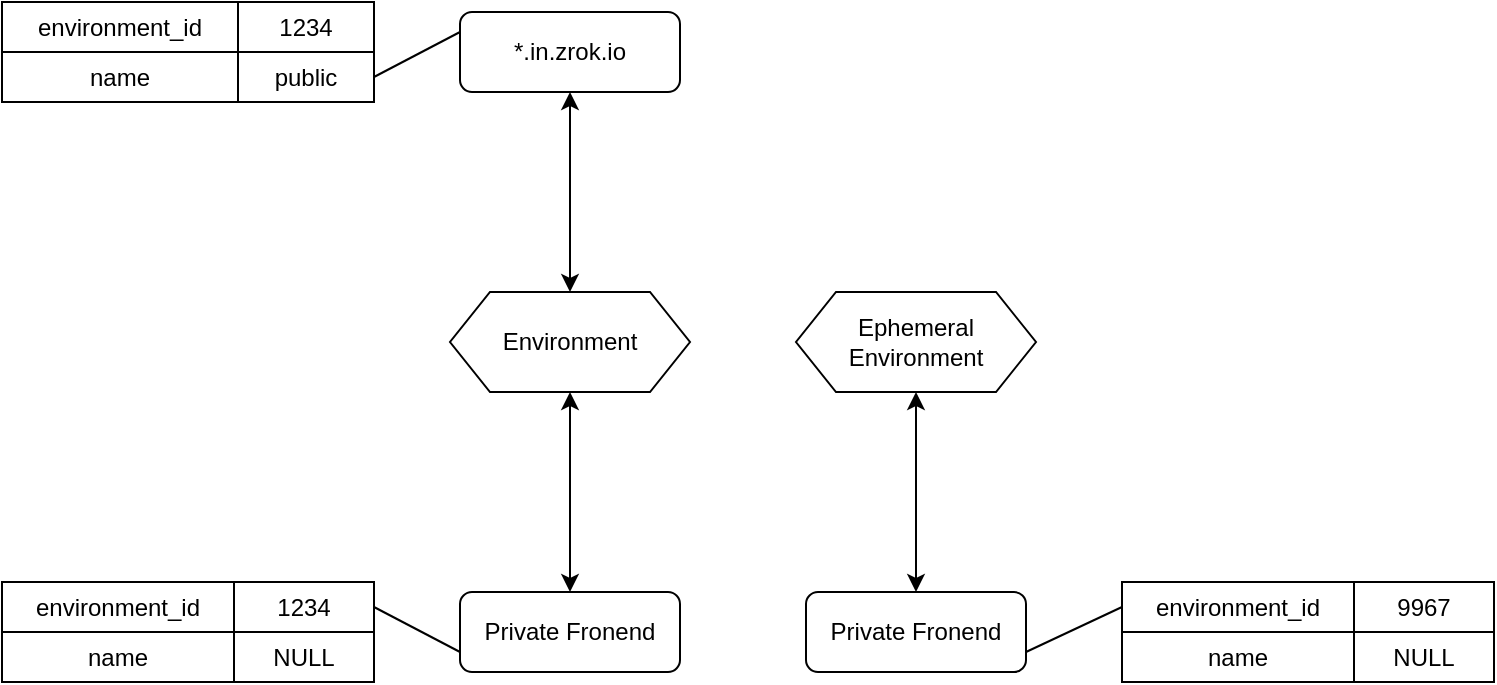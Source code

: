 <mxfile version="20.3.0" type="device"><diagram id="oqxypaCZoQuY0yNYre-9" name="Page-1"><mxGraphModel dx="847" dy="723" grid="1" gridSize="10" guides="1" tooltips="1" connect="1" arrows="1" fold="1" page="1" pageScale="1" pageWidth="850" pageHeight="500" math="0" shadow="0"><root><mxCell id="0"/><mxCell id="1" parent="0"/><mxCell id="8v-Cq6LCKsPsZauSviBj-1" value="*.in.zrok.io" style="rounded=1;whiteSpace=wrap;html=1;" parent="1" vertex="1"><mxGeometry x="281" y="85" width="110" height="40" as="geometry"/></mxCell><mxCell id="8v-Cq6LCKsPsZauSviBj-4" value="Private Fronend" style="rounded=1;whiteSpace=wrap;html=1;" parent="1" vertex="1"><mxGeometry x="281" y="375" width="110" height="40" as="geometry"/></mxCell><mxCell id="8v-Cq6LCKsPsZauSviBj-5" value="" style="endArrow=classic;startArrow=classic;html=1;rounded=0;exitX=0.5;exitY=0;exitDx=0;exitDy=0;entryX=0.5;entryY=1;entryDx=0;entryDy=0;" parent="1" source="8v-Cq6LCKsPsZauSviBj-4" target="8v-Cq6LCKsPsZauSviBj-6" edge="1"><mxGeometry width="50" height="50" relative="1" as="geometry"><mxPoint x="521" y="375" as="sourcePoint"/><mxPoint x="337.92" y="277.64" as="targetPoint"/></mxGeometry></mxCell><mxCell id="8v-Cq6LCKsPsZauSviBj-6" value="Environment" style="shape=hexagon;perimeter=hexagonPerimeter2;whiteSpace=wrap;html=1;fixedSize=1;size=20;" parent="1" vertex="1"><mxGeometry x="276" y="225" width="120" height="50" as="geometry"/></mxCell><mxCell id="8v-Cq6LCKsPsZauSviBj-8" value="Ephemeral&lt;br&gt;Environment" style="shape=hexagon;perimeter=hexagonPerimeter2;whiteSpace=wrap;html=1;fixedSize=1;size=20;" parent="1" vertex="1"><mxGeometry x="449" y="225" width="120" height="50" as="geometry"/></mxCell><mxCell id="8v-Cq6LCKsPsZauSviBj-9" value="Private Fronend" style="rounded=1;whiteSpace=wrap;html=1;" parent="1" vertex="1"><mxGeometry x="454" y="375" width="110" height="40" as="geometry"/></mxCell><mxCell id="8v-Cq6LCKsPsZauSviBj-10" value="" style="endArrow=classic;startArrow=classic;html=1;rounded=0;entryX=0.5;entryY=1;entryDx=0;entryDy=0;exitX=0.5;exitY=0;exitDx=0;exitDy=0;" parent="1" source="8v-Cq6LCKsPsZauSviBj-9" target="8v-Cq6LCKsPsZauSviBj-8" edge="1"><mxGeometry width="50" height="50" relative="1" as="geometry"><mxPoint x="699" y="330" as="sourcePoint"/><mxPoint x="749" y="280" as="targetPoint"/></mxGeometry></mxCell><mxCell id="8v-Cq6LCKsPsZauSviBj-12" value="" style="shape=table;startSize=0;container=1;collapsible=0;childLayout=tableLayout;" parent="1" vertex="1"><mxGeometry x="52" y="80" width="186" height="50" as="geometry"/></mxCell><mxCell id="8v-Cq6LCKsPsZauSviBj-13" value="" style="shape=tableRow;horizontal=0;startSize=0;swimlaneHead=0;swimlaneBody=0;top=0;left=0;bottom=0;right=0;collapsible=0;dropTarget=0;fillColor=none;points=[[0,0.5],[1,0.5]];portConstraint=eastwest;" parent="8v-Cq6LCKsPsZauSviBj-12" vertex="1"><mxGeometry width="186" height="25" as="geometry"/></mxCell><mxCell id="8v-Cq6LCKsPsZauSviBj-14" value="environment_id" style="shape=partialRectangle;html=1;whiteSpace=wrap;connectable=0;overflow=hidden;fillColor=none;top=0;left=0;bottom=0;right=0;pointerEvents=1;align=center;" parent="8v-Cq6LCKsPsZauSviBj-13" vertex="1"><mxGeometry width="118" height="25" as="geometry"><mxRectangle width="118" height="25" as="alternateBounds"/></mxGeometry></mxCell><mxCell id="8v-Cq6LCKsPsZauSviBj-15" value="1234" style="shape=partialRectangle;html=1;whiteSpace=wrap;connectable=0;overflow=hidden;fillColor=none;top=0;left=0;bottom=0;right=0;pointerEvents=1;" parent="8v-Cq6LCKsPsZauSviBj-13" vertex="1"><mxGeometry x="118" width="68" height="25" as="geometry"><mxRectangle width="68" height="25" as="alternateBounds"/></mxGeometry></mxCell><mxCell id="qLXkCC6SBN2zB3pRi5zM-1" style="shape=tableRow;horizontal=0;startSize=0;swimlaneHead=0;swimlaneBody=0;top=0;left=0;bottom=0;right=0;collapsible=0;dropTarget=0;fillColor=none;points=[[0,0.5],[1,0.5]];portConstraint=eastwest;" parent="8v-Cq6LCKsPsZauSviBj-12" vertex="1"><mxGeometry y="25" width="186" height="25" as="geometry"/></mxCell><mxCell id="qLXkCC6SBN2zB3pRi5zM-2" value="name" style="shape=partialRectangle;html=1;whiteSpace=wrap;connectable=0;overflow=hidden;fillColor=none;top=0;left=0;bottom=0;right=0;pointerEvents=1;" parent="qLXkCC6SBN2zB3pRi5zM-1" vertex="1"><mxGeometry width="118" height="25" as="geometry"><mxRectangle width="118" height="25" as="alternateBounds"/></mxGeometry></mxCell><mxCell id="qLXkCC6SBN2zB3pRi5zM-3" value="public" style="shape=partialRectangle;html=1;whiteSpace=wrap;connectable=0;overflow=hidden;fillColor=none;top=0;left=0;bottom=0;right=0;pointerEvents=1;" parent="qLXkCC6SBN2zB3pRi5zM-1" vertex="1"><mxGeometry x="118" width="68" height="25" as="geometry"><mxRectangle width="68" height="25" as="alternateBounds"/></mxGeometry></mxCell><mxCell id="8v-Cq6LCKsPsZauSviBj-20" value="" style="shape=table;startSize=0;container=1;collapsible=0;childLayout=tableLayout;" parent="1" vertex="1"><mxGeometry x="52" y="370" width="186" height="50" as="geometry"/></mxCell><mxCell id="8v-Cq6LCKsPsZauSviBj-21" value="" style="shape=tableRow;horizontal=0;startSize=0;swimlaneHead=0;swimlaneBody=0;top=0;left=0;bottom=0;right=0;collapsible=0;dropTarget=0;fillColor=none;points=[[0,0.5],[1,0.5]];portConstraint=eastwest;" parent="8v-Cq6LCKsPsZauSviBj-20" vertex="1"><mxGeometry width="186" height="25" as="geometry"/></mxCell><mxCell id="8v-Cq6LCKsPsZauSviBj-22" value="environment_id" style="shape=partialRectangle;html=1;whiteSpace=wrap;connectable=0;overflow=hidden;fillColor=none;top=0;left=0;bottom=0;right=0;pointerEvents=1;align=center;" parent="8v-Cq6LCKsPsZauSviBj-21" vertex="1"><mxGeometry width="116" height="25" as="geometry"><mxRectangle width="116" height="25" as="alternateBounds"/></mxGeometry></mxCell><mxCell id="8v-Cq6LCKsPsZauSviBj-23" value="1234" style="shape=partialRectangle;html=1;whiteSpace=wrap;connectable=0;overflow=hidden;fillColor=none;top=0;left=0;bottom=0;right=0;pointerEvents=1;" parent="8v-Cq6LCKsPsZauSviBj-21" vertex="1"><mxGeometry x="116" width="70" height="25" as="geometry"><mxRectangle width="70" height="25" as="alternateBounds"/></mxGeometry></mxCell><mxCell id="8v-Cq6LCKsPsZauSviBj-24" value="" style="shape=tableRow;horizontal=0;startSize=0;swimlaneHead=0;swimlaneBody=0;top=0;left=0;bottom=0;right=0;collapsible=0;dropTarget=0;fillColor=none;points=[[0,0.5],[1,0.5]];portConstraint=eastwest;" parent="8v-Cq6LCKsPsZauSviBj-20" vertex="1"><mxGeometry y="25" width="186" height="25" as="geometry"/></mxCell><mxCell id="8v-Cq6LCKsPsZauSviBj-25" value="name" style="shape=partialRectangle;html=1;whiteSpace=wrap;connectable=0;overflow=hidden;fillColor=none;top=0;left=0;bottom=0;right=0;pointerEvents=1;" parent="8v-Cq6LCKsPsZauSviBj-24" vertex="1"><mxGeometry width="116" height="25" as="geometry"><mxRectangle width="116" height="25" as="alternateBounds"/></mxGeometry></mxCell><mxCell id="8v-Cq6LCKsPsZauSviBj-26" value="NULL" style="shape=partialRectangle;html=1;whiteSpace=wrap;connectable=0;overflow=hidden;fillColor=none;top=0;left=0;bottom=0;right=0;pointerEvents=1;" parent="8v-Cq6LCKsPsZauSviBj-24" vertex="1"><mxGeometry x="116" width="70" height="25" as="geometry"><mxRectangle width="70" height="25" as="alternateBounds"/></mxGeometry></mxCell><mxCell id="8v-Cq6LCKsPsZauSviBj-27" value="" style="endArrow=none;html=1;rounded=0;entryX=0;entryY=0.75;entryDx=0;entryDy=0;exitX=1;exitY=0.5;exitDx=0;exitDy=0;" parent="1" source="8v-Cq6LCKsPsZauSviBj-21" target="8v-Cq6LCKsPsZauSviBj-4" edge="1"><mxGeometry width="50" height="50" relative="1" as="geometry"><mxPoint x="272" y="510" as="sourcePoint"/><mxPoint x="322" y="460" as="targetPoint"/></mxGeometry></mxCell><mxCell id="8v-Cq6LCKsPsZauSviBj-28" value="" style="shape=table;startSize=0;container=1;collapsible=0;childLayout=tableLayout;" parent="1" vertex="1"><mxGeometry x="612" y="370" width="186" height="50" as="geometry"/></mxCell><mxCell id="8v-Cq6LCKsPsZauSviBj-29" value="" style="shape=tableRow;horizontal=0;startSize=0;swimlaneHead=0;swimlaneBody=0;top=0;left=0;bottom=0;right=0;collapsible=0;dropTarget=0;fillColor=none;points=[[0,0.5],[1,0.5]];portConstraint=eastwest;" parent="8v-Cq6LCKsPsZauSviBj-28" vertex="1"><mxGeometry width="186" height="25" as="geometry"/></mxCell><mxCell id="8v-Cq6LCKsPsZauSviBj-30" value="environment_id" style="shape=partialRectangle;html=1;whiteSpace=wrap;connectable=0;overflow=hidden;fillColor=none;top=0;left=0;bottom=0;right=0;pointerEvents=1;align=center;" parent="8v-Cq6LCKsPsZauSviBj-29" vertex="1"><mxGeometry width="116" height="25" as="geometry"><mxRectangle width="116" height="25" as="alternateBounds"/></mxGeometry></mxCell><mxCell id="8v-Cq6LCKsPsZauSviBj-31" value="9967" style="shape=partialRectangle;html=1;whiteSpace=wrap;connectable=0;overflow=hidden;fillColor=none;top=0;left=0;bottom=0;right=0;pointerEvents=1;" parent="8v-Cq6LCKsPsZauSviBj-29" vertex="1"><mxGeometry x="116" width="70" height="25" as="geometry"><mxRectangle width="70" height="25" as="alternateBounds"/></mxGeometry></mxCell><mxCell id="8v-Cq6LCKsPsZauSviBj-32" value="" style="shape=tableRow;horizontal=0;startSize=0;swimlaneHead=0;swimlaneBody=0;top=0;left=0;bottom=0;right=0;collapsible=0;dropTarget=0;fillColor=none;points=[[0,0.5],[1,0.5]];portConstraint=eastwest;" parent="8v-Cq6LCKsPsZauSviBj-28" vertex="1"><mxGeometry y="25" width="186" height="25" as="geometry"/></mxCell><mxCell id="8v-Cq6LCKsPsZauSviBj-33" value="name" style="shape=partialRectangle;html=1;whiteSpace=wrap;connectable=0;overflow=hidden;fillColor=none;top=0;left=0;bottom=0;right=0;pointerEvents=1;" parent="8v-Cq6LCKsPsZauSviBj-32" vertex="1"><mxGeometry width="116" height="25" as="geometry"><mxRectangle width="116" height="25" as="alternateBounds"/></mxGeometry></mxCell><mxCell id="8v-Cq6LCKsPsZauSviBj-34" value="NULL" style="shape=partialRectangle;html=1;whiteSpace=wrap;connectable=0;overflow=hidden;fillColor=none;top=0;left=0;bottom=0;right=0;pointerEvents=1;" parent="8v-Cq6LCKsPsZauSviBj-32" vertex="1"><mxGeometry x="116" width="70" height="25" as="geometry"><mxRectangle width="70" height="25" as="alternateBounds"/></mxGeometry></mxCell><mxCell id="8v-Cq6LCKsPsZauSviBj-35" value="" style="endArrow=none;html=1;rounded=0;entryX=0;entryY=0.5;entryDx=0;entryDy=0;exitX=1;exitY=0.75;exitDx=0;exitDy=0;" parent="1" source="8v-Cq6LCKsPsZauSviBj-9" target="8v-Cq6LCKsPsZauSviBj-29" edge="1"><mxGeometry width="50" height="50" relative="1" as="geometry"><mxPoint x="592" y="530" as="sourcePoint"/><mxPoint x="642" y="480" as="targetPoint"/></mxGeometry></mxCell><mxCell id="ki3GIu0TAmnSJdvGGPJY-1" value="" style="endArrow=none;html=1;rounded=0;entryX=0;entryY=0.25;entryDx=0;entryDy=0;exitX=1;exitY=0.5;exitDx=0;exitDy=0;" parent="1" source="qLXkCC6SBN2zB3pRi5zM-1" target="8v-Cq6LCKsPsZauSviBj-1" edge="1"><mxGeometry width="50" height="50" relative="1" as="geometry"><mxPoint x="400" y="360" as="sourcePoint"/><mxPoint x="450" y="310" as="targetPoint"/></mxGeometry></mxCell><mxCell id="JnoKf3Lgs3aS_NMBfcb9-1" value="" style="endArrow=classic;startArrow=classic;html=1;rounded=0;exitX=0.5;exitY=0;exitDx=0;exitDy=0;entryX=0.5;entryY=1;entryDx=0;entryDy=0;" edge="1" parent="1" source="8v-Cq6LCKsPsZauSviBj-6" target="8v-Cq6LCKsPsZauSviBj-1"><mxGeometry width="50" height="50" relative="1" as="geometry"><mxPoint x="346" y="385" as="sourcePoint"/><mxPoint x="346" y="285" as="targetPoint"/></mxGeometry></mxCell></root></mxGraphModel></diagram></mxfile>